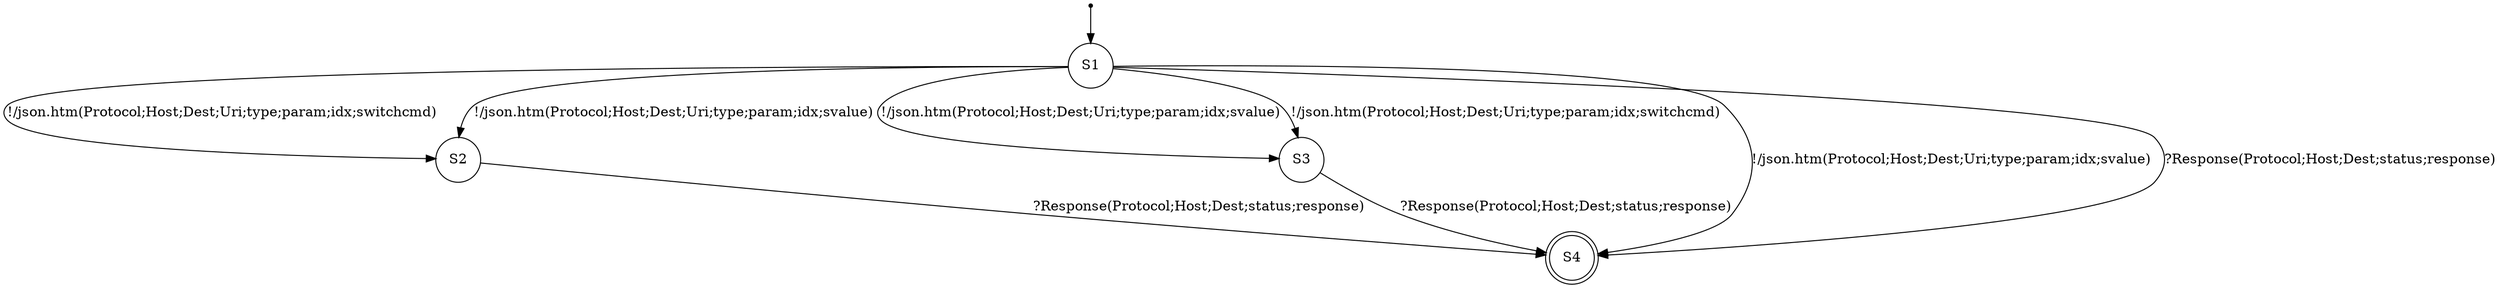 digraph LTS {
S00[shape=point]
S1[label=S1,shape=circle];
S2[label=S2,shape=circle];
S3[label=S3,shape=circle];
S4[label=S4,shape=doublecircle];
S00 -> S1
S1 -> S2[label ="!/json.htm(Protocol;Host;Dest;Uri;type;param;idx;switchcmd)"];
S1 -> S2[label ="!/json.htm(Protocol;Host;Dest;Uri;type;param;idx;svalue)"];
S1 -> S3[label ="!/json.htm(Protocol;Host;Dest;Uri;type;param;idx;svalue)"];
S1 -> S3[label ="!/json.htm(Protocol;Host;Dest;Uri;type;param;idx;switchcmd)"];
S1 -> S4[label ="!/json.htm(Protocol;Host;Dest;Uri;type;param;idx;svalue)"];
S1 -> S4[label ="?Response(Protocol;Host;Dest;status;response)"];
S2 -> S4[label ="?Response(Protocol;Host;Dest;status;response)"];
S3 -> S4[label ="?Response(Protocol;Host;Dest;status;response)"];
}
